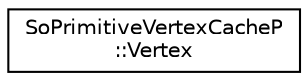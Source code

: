 digraph "Graphical Class Hierarchy"
{
 // LATEX_PDF_SIZE
  edge [fontname="Helvetica",fontsize="10",labelfontname="Helvetica",labelfontsize="10"];
  node [fontname="Helvetica",fontsize="10",shape=record];
  rankdir="LR";
  Node0 [label="SoPrimitiveVertexCacheP\l::Vertex",height=0.2,width=0.4,color="black", fillcolor="white", style="filled",URL="$classSoPrimitiveVertexCacheP_1_1Vertex.html",tooltip=" "];
}
